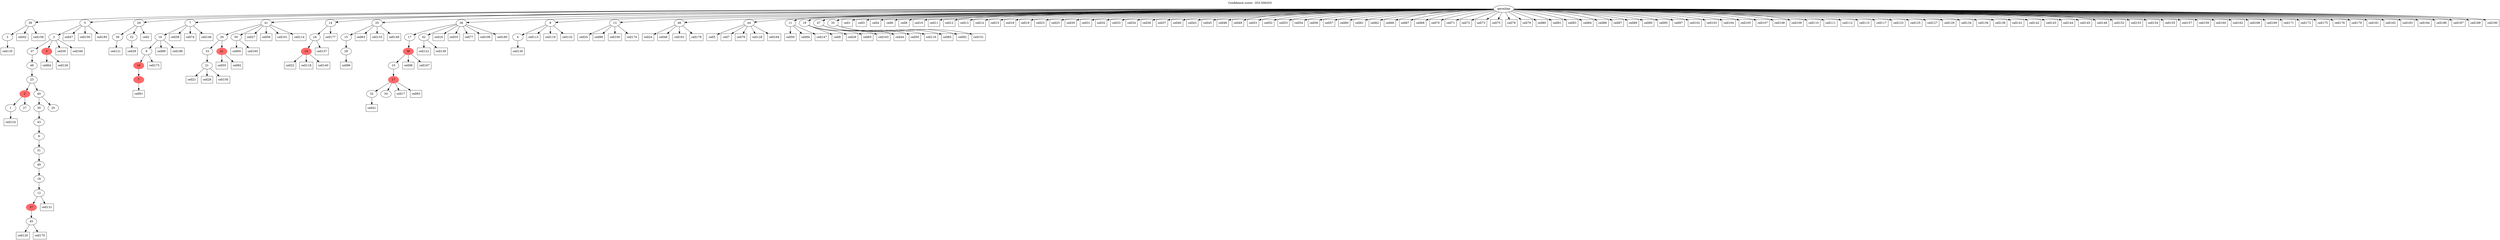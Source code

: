 digraph g {
	"58" -> "59";
	"59" [label="3"];
	"54" -> "55";
	"55" [label="1"];
	"54" -> "56";
	"56" [label="27"];
	"51" -> "52";
	"52" [label="45"];
	"50" -> "51";
	"51" [color=indianred1, style=filled, label="37"];
	"49" -> "50";
	"50" [label="12"];
	"48" -> "49";
	"49" [label="18"];
	"47" -> "48";
	"48" [label="49"];
	"46" -> "47";
	"47" [label="31"];
	"45" -> "46";
	"46" [label="9"];
	"44" -> "45";
	"45" [label="43"];
	"43" -> "44";
	"44" [label="30"];
	"43" -> "53";
	"53" [label="20"];
	"42" -> "43";
	"43" [label="40"];
	"42" -> "54";
	"54" [color=indianred1, style=filled, label="2"];
	"41" -> "42";
	"42" [label="23"];
	"40" -> "41";
	"41" [label="48"];
	"39" -> "40";
	"40" [label="37"];
	"39" -> "57";
	"57" [color=indianred1, style=filled, label="5"];
	"38" -> "39";
	"39" [label="2"];
	"35" -> "36";
	"36" [label="38"];
	"35" -> "37";
	"37" [label="22"];
	"33" -> "34";
	"34" [color=indianred1, style=filled, label="7"];
	"32" -> "33";
	"33" [color=indianred1, style=filled, label="16"];
	"31" -> "32";
	"32" [label="6"];
	"30" -> "31";
	"31" [label="16"];
	"24" -> "25";
	"25" [label="21"];
	"23" -> "24";
	"24" [label="33"];
	"23" -> "26";
	"26" [color=indianred1, style=filled, label="41"];
	"22" -> "23";
	"23" [label="26"];
	"22" -> "27";
	"27" [label="50"];
	"18" -> "19";
	"19" [color=indianred1, style=filled, label="14"];
	"17" -> "18";
	"18" [label="24"];
	"15" -> "16";
	"16" [label="28"];
	"14" -> "15";
	"15" [label="15"];
	"10" -> "11";
	"11" [label="32"];
	"10" -> "12";
	"12" [label="34"];
	"9" -> "10";
	"10" [color=indianred1, style=filled, label="17"];
	"8" -> "9";
	"9" [label="10"];
	"7" -> "8";
	"8" [color=indianred1, style=filled, label="36"];
	"6" -> "7";
	"7" [label="17"];
	"6" -> "13";
	"13" [label="42"];
	"1" -> "2";
	"2" [label="4"];
	"0" -> "1";
	"1" [label="8"];
	"0" -> "3";
	"3" [label="13"];
	"0" -> "4";
	"4" [label="46"];
	"0" -> "5";
	"5" [label="44"];
	"0" -> "6";
	"6" [label="36"];
	"0" -> "14";
	"14" [label="25"];
	"0" -> "17";
	"17" [label="14"];
	"0" -> "20";
	"20" [label="11"];
	"0" -> "21";
	"21" [label="19"];
	"0" -> "22";
	"22" [label="41"];
	"0" -> "28";
	"28" [label="47"];
	"0" -> "29";
	"29" [label="35"];
	"0" -> "30";
	"30" [label="7"];
	"0" -> "35";
	"35" [label="29"];
	"0" -> "38";
	"38" [label="5"];
	"0" -> "58";
	"58" [label="39"];
	"0" [label="germline"];
	"0" -> "cell1";
	"cell1" [shape=box];
	"35" -> "cell2";
	"cell2" [shape=box];
	"0" -> "cell3";
	"cell3" [shape=box];
	"0" -> "cell4";
	"cell4" [shape=box];
	"5" -> "cell5";
	"cell5" [shape=box];
	"0" -> "cell6";
	"cell6" [shape=box];
	"5" -> "cell7";
	"cell7" [shape=box];
	"0" -> "cell8";
	"cell8" [shape=box];
	"21" -> "cell9";
	"cell9" [shape=box];
	"0" -> "cell10";
	"cell10" [shape=box];
	"0" -> "cell11";
	"cell11" [shape=box];
	"0" -> "cell12";
	"cell12" [shape=box];
	"0" -> "cell13";
	"cell13" [shape=box];
	"0" -> "cell14";
	"cell14" [shape=box];
	"0" -> "cell15";
	"cell15" [shape=box];
	"6" -> "cell16";
	"cell16" [shape=box];
	"10" -> "cell17";
	"cell17" [shape=box];
	"0" -> "cell18";
	"cell18" [shape=box];
	"0" -> "cell19";
	"cell19" [shape=box];
	"3" -> "cell20";
	"cell20" [shape=box];
	"25" -> "cell21";
	"cell21" [shape=box];
	"19" -> "cell22";
	"cell22" [shape=box];
	"0" -> "cell23";
	"cell23" [shape=box];
	"4" -> "cell24";
	"cell24" [shape=box];
	"0" -> "cell25";
	"cell25" [shape=box];
	"21" -> "cell26";
	"cell26" [shape=box];
	"22" -> "cell27";
	"cell27" [shape=box];
	"25" -> "cell28";
	"cell28" [shape=box];
	"37" -> "cell29";
	"cell29" [shape=box];
	"0" -> "cell30";
	"cell30" [shape=box];
	"0" -> "cell31";
	"cell31" [shape=box];
	"0" -> "cell32";
	"cell32" [shape=box];
	"0" -> "cell33";
	"cell33" [shape=box];
	"0" -> "cell34";
	"cell34" [shape=box];
	"6" -> "cell35";
	"cell35" [shape=box];
	"0" -> "cell36";
	"cell36" [shape=box];
	"0" -> "cell37";
	"cell37" [shape=box];
	"30" -> "cell38";
	"cell38" [shape=box];
	"39" -> "cell39";
	"cell39" [shape=box];
	"0" -> "cell40";
	"cell40" [shape=box];
	"11" -> "cell41";
	"cell41" [shape=box];
	"58" -> "cell42";
	"cell42" [shape=box];
	"0" -> "cell43";
	"cell43" [shape=box];
	"28" -> "cell44";
	"cell44" [shape=box];
	"0" -> "cell45";
	"cell45" [shape=box];
	"0" -> "cell46";
	"cell46" [shape=box];
	"38" -> "cell47";
	"cell47" [shape=box];
	"4" -> "cell48";
	"cell48" [shape=box];
	"0" -> "cell49";
	"cell49" [shape=box];
	"28" -> "cell50";
	"cell50" [shape=box];
	"0" -> "cell51";
	"cell51" [shape=box];
	"0" -> "cell52";
	"cell52" [shape=box];
	"0" -> "cell53";
	"cell53" [shape=box];
	"0" -> "cell54";
	"cell54" [shape=box];
	"26" -> "cell55";
	"cell55" [shape=box];
	"0" -> "cell56";
	"cell56" [shape=box];
	"0" -> "cell57";
	"cell57" [shape=box];
	"22" -> "cell58";
	"cell58" [shape=box];
	"20" -> "cell59";
	"cell59" [shape=box];
	"0" -> "cell60";
	"cell60" [shape=box];
	"0" -> "cell61";
	"cell61" [shape=box];
	"0" -> "cell62";
	"cell62" [shape=box];
	"14" -> "cell63";
	"cell63" [shape=box];
	"57" -> "cell64";
	"cell64" [shape=box];
	"21" -> "cell65";
	"cell65" [shape=box];
	"0" -> "cell66";
	"cell66" [shape=box];
	"0" -> "cell67";
	"cell67" [shape=box];
	"0" -> "cell68";
	"cell68" [shape=box];
	"27" -> "cell69";
	"cell69" [shape=box];
	"0" -> "cell70";
	"cell70" [shape=box];
	"0" -> "cell71";
	"cell71" [shape=box];
	"0" -> "cell72";
	"cell72" [shape=box];
	"0" -> "cell73";
	"cell73" [shape=box];
	"30" -> "cell74";
	"cell74" [shape=box];
	"0" -> "cell75";
	"cell75" [shape=box];
	"5" -> "cell76";
	"cell76" [shape=box];
	"6" -> "cell77";
	"cell77" [shape=box];
	"0" -> "cell78";
	"cell78" [shape=box];
	"0" -> "cell79";
	"cell79" [shape=box];
	"0" -> "cell80";
	"cell80" [shape=box];
	"0" -> "cell81";
	"cell81" [shape=box];
	"26" -> "cell82";
	"cell82" [shape=box];
	"0" -> "cell83";
	"cell83" [shape=box];
	"0" -> "cell84";
	"cell84" [shape=box];
	"29" -> "cell85";
	"cell85" [shape=box];
	"0" -> "cell86";
	"cell86" [shape=box];
	"0" -> "cell87";
	"cell87" [shape=box];
	"3" -> "cell88";
	"cell88" [shape=box];
	"0" -> "cell89";
	"cell89" [shape=box];
	"0" -> "cell90";
	"cell90" [shape=box];
	"34" -> "cell91";
	"cell91" [shape=box];
	"29" -> "cell92";
	"cell92" [shape=box];
	"10" -> "cell93";
	"cell93" [shape=box];
	"20" -> "cell94";
	"cell94" [shape=box];
	"0" -> "cell95";
	"cell95" [shape=box];
	"16" -> "cell96";
	"cell96" [shape=box];
	"0" -> "cell97";
	"cell97" [shape=box];
	"8" -> "cell98";
	"cell98" [shape=box];
	"31" -> "cell99";
	"cell99" [shape=box];
	"3" -> "cell100";
	"cell100" [shape=box];
	"22" -> "cell101";
	"cell101" [shape=box];
	"0" -> "cell102";
	"cell102" [shape=box];
	"0" -> "cell103";
	"cell103" [shape=box];
	"0" -> "cell104";
	"cell104" [shape=box];
	"0" -> "cell105";
	"cell105" [shape=box];
	"6" -> "cell106";
	"cell106" [shape=box];
	"0" -> "cell107";
	"cell107" [shape=box];
	"0" -> "cell108";
	"cell108" [shape=box];
	"0" -> "cell109";
	"cell109" [shape=box];
	"0" -> "cell110";
	"cell110" [shape=box];
	"0" -> "cell111";
	"cell111" [shape=box];
	"0" -> "cell112";
	"cell112" [shape=box];
	"1" -> "cell113";
	"cell113" [shape=box];
	"22" -> "cell114";
	"cell114" [shape=box];
	"0" -> "cell115";
	"cell115" [shape=box];
	"28" -> "cell116";
	"cell116" [shape=box];
	"0" -> "cell117";
	"cell117" [shape=box];
	"19" -> "cell118";
	"cell118" [shape=box];
	"1" -> "cell119";
	"cell119" [shape=box];
	"52" -> "cell120";
	"cell120" [shape=box];
	"36" -> "cell121";
	"cell121" [shape=box];
	"13" -> "cell122";
	"cell122" [shape=box];
	"0" -> "cell123";
	"cell123" [shape=box];
	"55" -> "cell124";
	"cell124" [shape=box];
	"0" -> "cell125";
	"cell125" [shape=box];
	"57" -> "cell126";
	"cell126" [shape=box];
	"0" -> "cell127";
	"cell127" [shape=box];
	"5" -> "cell128";
	"cell128" [shape=box];
	"0" -> "cell129";
	"cell129" [shape=box];
	"2" -> "cell130";
	"cell130" [shape=box];
	"50" -> "cell131";
	"cell131" [shape=box];
	"1" -> "cell132";
	"cell132" [shape=box];
	"14" -> "cell133";
	"cell133" [shape=box];
	"0" -> "cell134";
	"cell134" [shape=box];
	"59" -> "cell135";
	"cell135" [shape=box];
	"0" -> "cell136";
	"cell136" [shape=box];
	"18" -> "cell137";
	"cell137" [shape=box];
	"0" -> "cell138";
	"cell138" [shape=box];
	"13" -> "cell139";
	"cell139" [shape=box];
	"19" -> "cell140";
	"cell140" [shape=box];
	"0" -> "cell141";
	"cell141" [shape=box];
	"0" -> "cell142";
	"cell142" [shape=box];
	"0" -> "cell143";
	"cell143" [shape=box];
	"0" -> "cell144";
	"cell144" [shape=box];
	"0" -> "cell145";
	"cell145" [shape=box];
	"30" -> "cell146";
	"cell146" [shape=box];
	"20" -> "cell147";
	"cell147" [shape=box];
	"0" -> "cell148";
	"cell148" [shape=box];
	"14" -> "cell149";
	"cell149" [shape=box];
	"25" -> "cell150";
	"cell150" [shape=box];
	"29" -> "cell151";
	"cell151" [shape=box];
	"0" -> "cell152";
	"cell152" [shape=box];
	"0" -> "cell153";
	"cell153" [shape=box];
	"0" -> "cell154";
	"cell154" [shape=box];
	"0" -> "cell155";
	"cell155" [shape=box];
	"38" -> "cell156";
	"cell156" [shape=box];
	"0" -> "cell157";
	"cell157" [shape=box];
	"58" -> "cell158";
	"cell158" [shape=box];
	"0" -> "cell159";
	"cell159" [shape=box];
	"0" -> "cell160";
	"cell160" [shape=box];
	"4" -> "cell161";
	"cell161" [shape=box];
	"0" -> "cell162";
	"cell162" [shape=box];
	"21" -> "cell163";
	"cell163" [shape=box];
	"5" -> "cell164";
	"cell164" [shape=box];
	"27" -> "cell165";
	"cell165" [shape=box];
	"39" -> "cell166";
	"cell166" [shape=box];
	"8" -> "cell167";
	"cell167" [shape=box];
	"0" -> "cell168";
	"cell168" [shape=box];
	"0" -> "cell169";
	"cell169" [shape=box];
	"52" -> "cell170";
	"cell170" [shape=box];
	"0" -> "cell171";
	"cell171" [shape=box];
	"0" -> "cell172";
	"cell172" [shape=box];
	"32" -> "cell173";
	"cell173" [shape=box];
	"3" -> "cell174";
	"cell174" [shape=box];
	"0" -> "cell175";
	"cell175" [shape=box];
	"0" -> "cell176";
	"cell176" [shape=box];
	"17" -> "cell177";
	"cell177" [shape=box];
	"4" -> "cell178";
	"cell178" [shape=box];
	"0" -> "cell179";
	"cell179" [shape=box];
	"6" -> "cell180";
	"cell180" [shape=box];
	"0" -> "cell181";
	"cell181" [shape=box];
	"0" -> "cell182";
	"cell182" [shape=box];
	"0" -> "cell183";
	"cell183" [shape=box];
	"0" -> "cell184";
	"cell184" [shape=box];
	"38" -> "cell185";
	"cell185" [shape=box];
	"0" -> "cell186";
	"cell186" [shape=box];
	"0" -> "cell187";
	"cell187" [shape=box];
	"31" -> "cell188";
	"cell188" [shape=box];
	"0" -> "cell189";
	"cell189" [shape=box];
	"0" -> "cell190";
	"cell190" [shape=box];
	labelloc="t";
	label="Confidence score: -353.506203";
}
